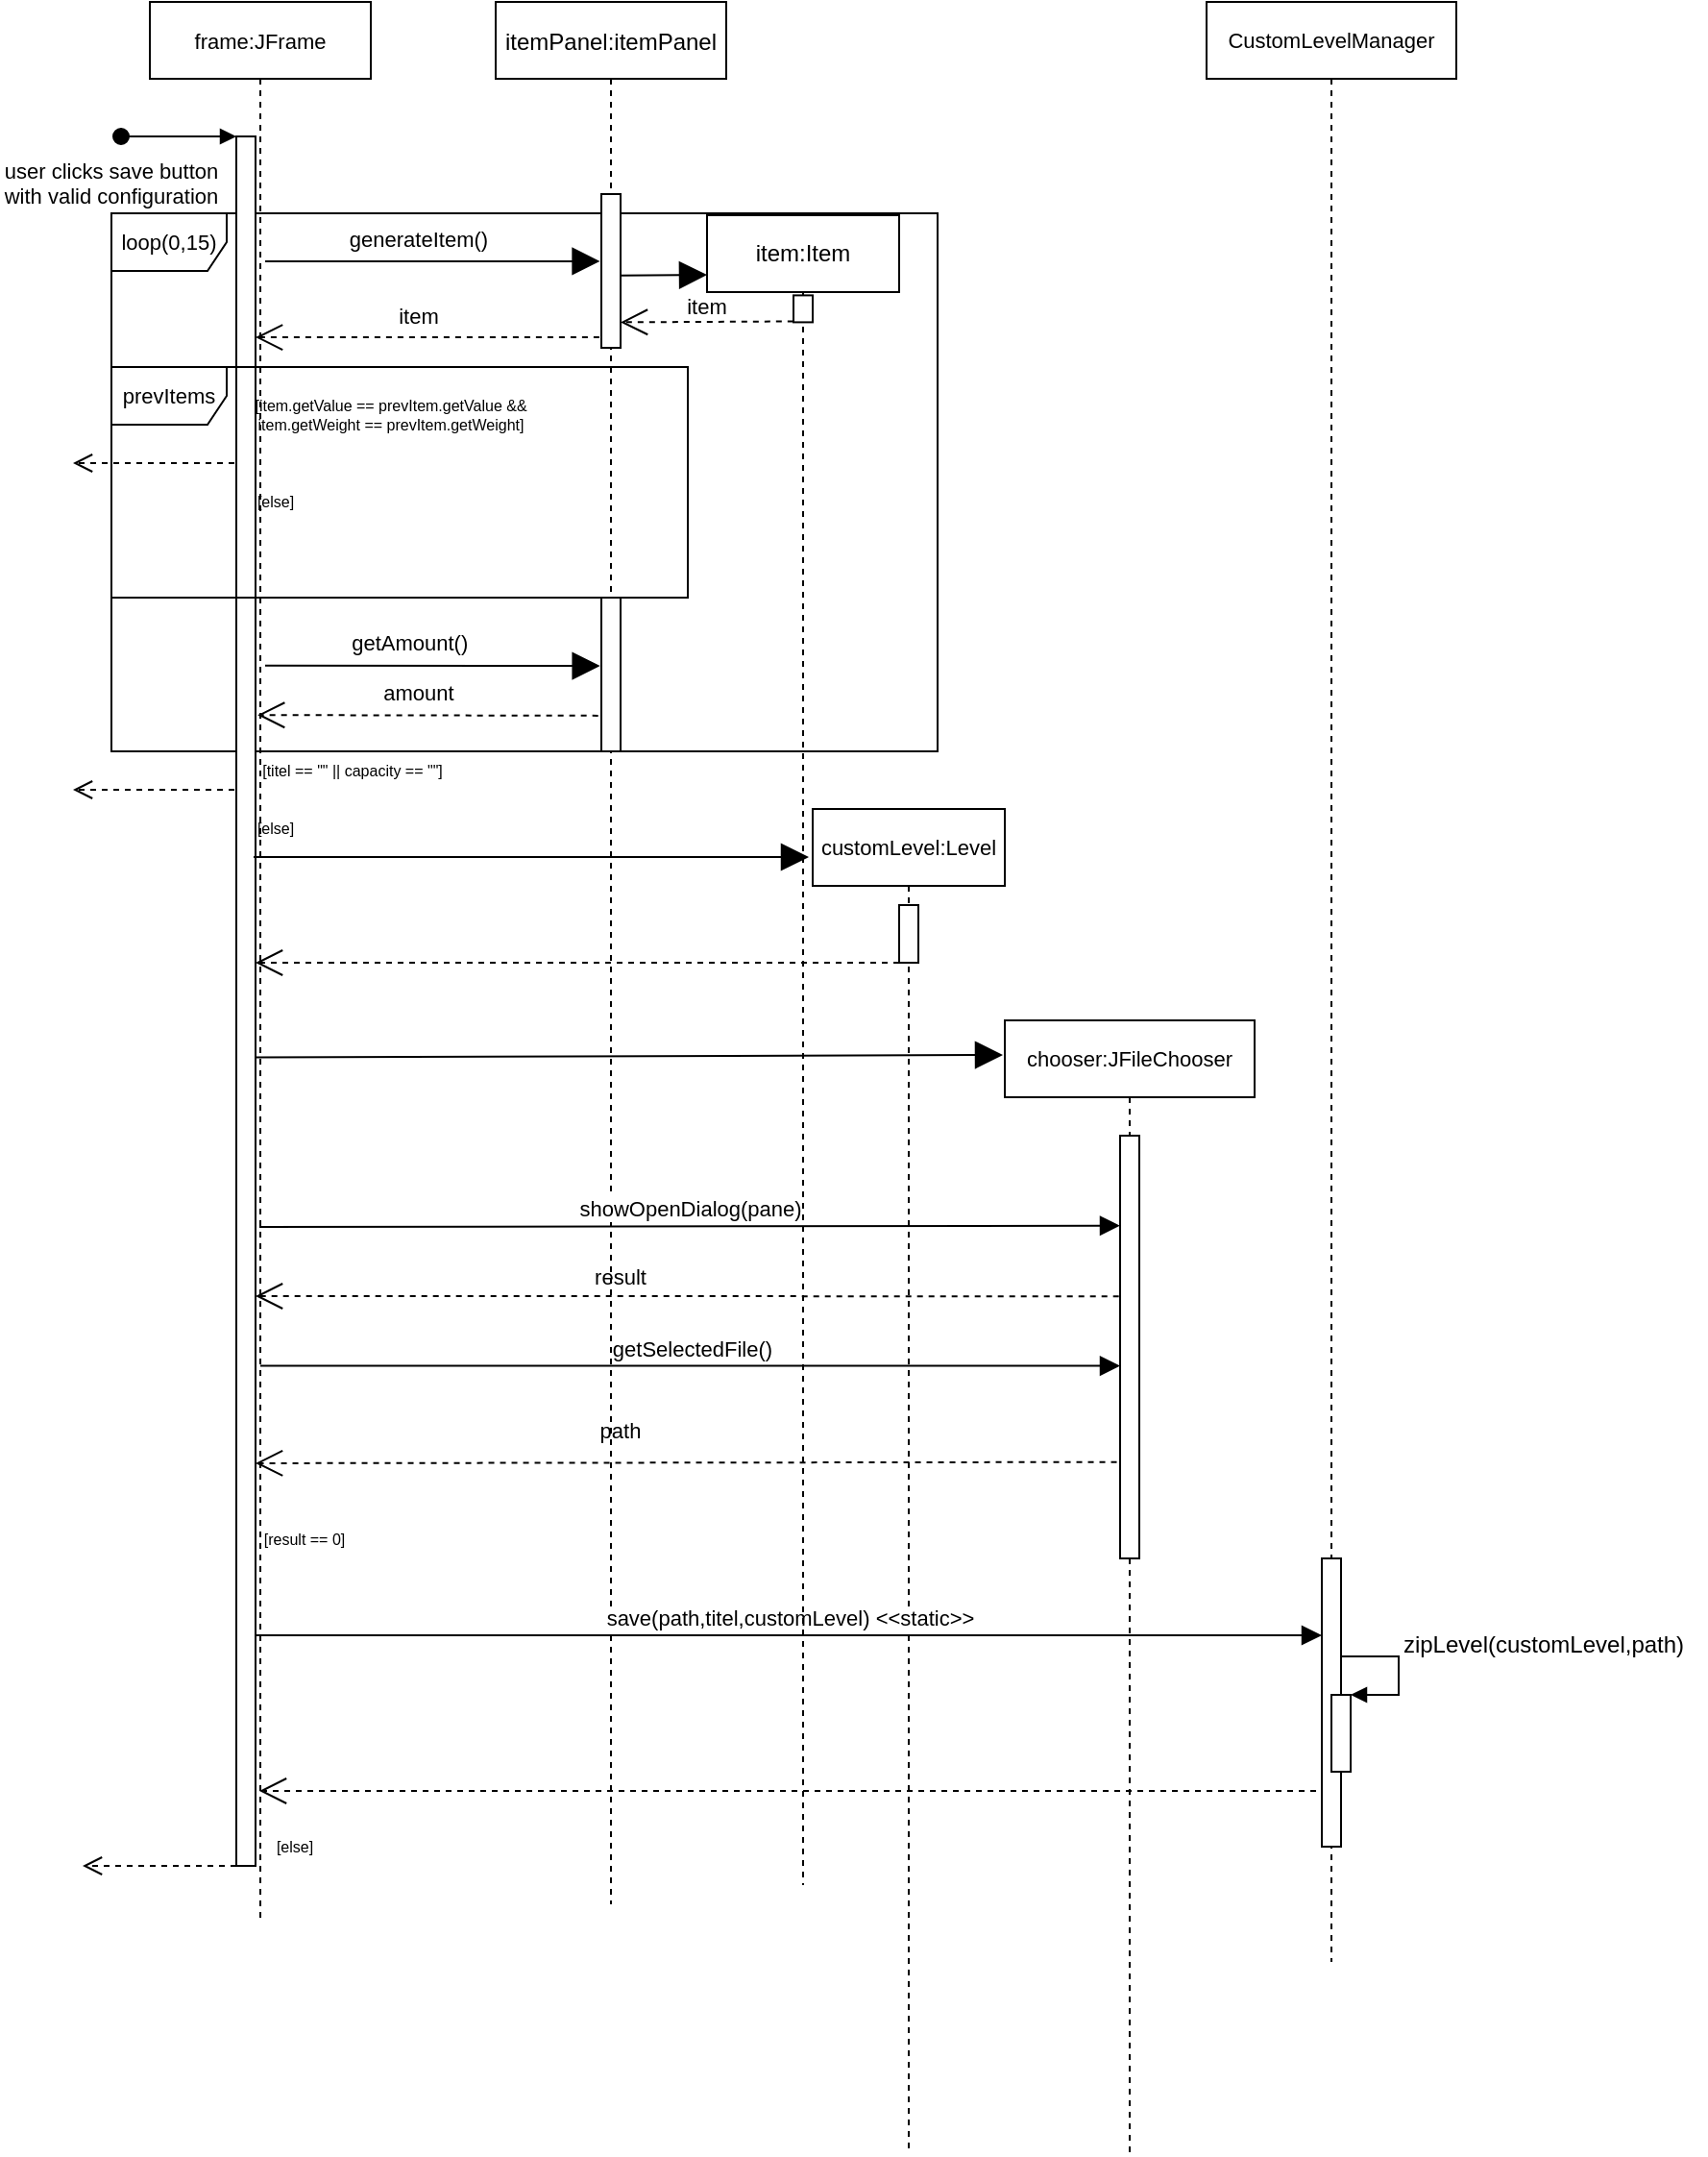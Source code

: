 <mxfile version="20.8.10" type="github">
  <diagram id="kgpKYQtTHZ0yAKxKKP6v" name="Page-1">
    <mxGraphModel dx="1509" dy="832" grid="1" gridSize="10" guides="1" tooltips="1" connect="1" arrows="1" fold="1" page="1" pageScale="1" pageWidth="850" pageHeight="1100" math="0" shadow="0">
      <root>
        <mxCell id="0" />
        <mxCell id="1" parent="0" />
        <mxCell id="2r4D0COfhXqqiY9Dbk7g-2" value="loop(0,15)" style="shape=umlFrame;whiteSpace=wrap;html=1;fontSize=11;fillColor=none;" parent="1" vertex="1">
          <mxGeometry x="100" y="190" width="430" height="280" as="geometry" />
        </mxCell>
        <mxCell id="3nuBFxr9cyL0pnOWT2aG-1" value="frame:JFrame" style="shape=umlLifeline;perimeter=lifelinePerimeter;container=1;collapsible=0;recursiveResize=0;rounded=0;shadow=0;strokeWidth=1;fontSize=11;" parent="1" vertex="1">
          <mxGeometry x="120" y="80" width="115" height="1000" as="geometry" />
        </mxCell>
        <mxCell id="3nuBFxr9cyL0pnOWT2aG-2" value="" style="points=[];perimeter=orthogonalPerimeter;rounded=0;shadow=0;strokeWidth=1;" parent="3nuBFxr9cyL0pnOWT2aG-1" vertex="1">
          <mxGeometry x="45" y="70" width="10" height="900" as="geometry" />
        </mxCell>
        <mxCell id="3nuBFxr9cyL0pnOWT2aG-3" value="user clicks save button&#xa;with valid configuration" style="verticalAlign=bottom;startArrow=oval;endArrow=block;startSize=8;shadow=0;strokeWidth=1;" parent="3nuBFxr9cyL0pnOWT2aG-1" target="3nuBFxr9cyL0pnOWT2aG-2" edge="1">
          <mxGeometry x="-1" y="-40" relative="1" as="geometry">
            <mxPoint x="-15" y="70" as="sourcePoint" />
            <mxPoint x="-5" as="offset" />
          </mxGeometry>
        </mxCell>
        <mxCell id="2r4D0COfhXqqiY9Dbk7g-29" value="" style="endArrow=open;endFill=0;endSize=12;html=1;rounded=0;fontSize=11;entryX=0.276;entryY=0.834;entryDx=0;entryDy=0;entryPerimeter=0;exitX=-0.173;exitY=0.772;exitDx=0;exitDy=0;exitPerimeter=0;dashed=1;" parent="3nuBFxr9cyL0pnOWT2aG-1" source="2r4D0COfhXqqiY9Dbk7g-17" edge="1">
          <mxGeometry width="160" relative="1" as="geometry">
            <mxPoint x="455.99" y="760" as="sourcePoint" />
            <mxPoint x="55" y="760.48" as="targetPoint" />
          </mxGeometry>
        </mxCell>
        <mxCell id="TD-w0lmRJ8lh9xXf60Sn-9" value="[else]" style="text;html=1;align=center;verticalAlign=middle;resizable=0;points=[];autosize=1;strokeColor=none;fillColor=none;fontSize=8;" vertex="1" parent="3nuBFxr9cyL0pnOWT2aG-1">
          <mxGeometry x="45" y="420" width="40" height="20" as="geometry" />
        </mxCell>
        <mxCell id="TD-w0lmRJ8lh9xXf60Sn-10" value="[result == 0]" style="text;html=1;align=center;verticalAlign=middle;resizable=0;points=[];autosize=1;strokeColor=none;fillColor=none;fontSize=8;" vertex="1" parent="3nuBFxr9cyL0pnOWT2aG-1">
          <mxGeometry x="45" y="790" width="70" height="20" as="geometry" />
        </mxCell>
        <mxCell id="TD-w0lmRJ8lh9xXf60Sn-11" value="[else]" style="text;html=1;align=center;verticalAlign=middle;resizable=0;points=[];autosize=1;strokeColor=none;fillColor=none;fontSize=8;" vertex="1" parent="3nuBFxr9cyL0pnOWT2aG-1">
          <mxGeometry x="55" y="950" width="40" height="20" as="geometry" />
        </mxCell>
        <mxCell id="3nuBFxr9cyL0pnOWT2aG-5" value="itemPanel:itemPanel" style="shape=umlLifeline;perimeter=lifelinePerimeter;container=1;collapsible=0;recursiveResize=0;rounded=0;shadow=0;strokeWidth=1;" parent="1" vertex="1">
          <mxGeometry x="300" y="80" width="120" height="990" as="geometry" />
        </mxCell>
        <mxCell id="LOb4m-uqJcy3Hizd3TBj-1" value="" style="html=1;points=[];perimeter=orthogonalPerimeter;" parent="3nuBFxr9cyL0pnOWT2aG-5" vertex="1">
          <mxGeometry x="55" y="100" width="10" height="80" as="geometry" />
        </mxCell>
        <mxCell id="LOb4m-uqJcy3Hizd3TBj-2" value="" style="html=1;points=[];perimeter=orthogonalPerimeter;" parent="3nuBFxr9cyL0pnOWT2aG-5" vertex="1">
          <mxGeometry x="55" y="310" width="10" height="80" as="geometry" />
        </mxCell>
        <mxCell id="2r4D0COfhXqqiY9Dbk7g-4" value="" style="endArrow=block;endFill=1;endSize=12;html=1;rounded=0;fontSize=11;entryX=-0.071;entryY=0.229;entryDx=0;entryDy=0;entryPerimeter=0;" parent="1" edge="1">
          <mxGeometry width="160" relative="1" as="geometry">
            <mxPoint x="180" y="215" as="sourcePoint" />
            <mxPoint x="354.29" y="214.96" as="targetPoint" />
          </mxGeometry>
        </mxCell>
        <mxCell id="2r4D0COfhXqqiY9Dbk7g-5" value="generateItem()" style="text;align=center;fontStyle=0;verticalAlign=middle;spacingLeft=3;spacingRight=3;strokeColor=none;rotatable=0;points=[[0,0.5],[1,0.5]];portConstraint=eastwest;fontSize=11;fillColor=none;" parent="1" vertex="1">
          <mxGeometry x="220" y="190" width="80" height="26" as="geometry" />
        </mxCell>
        <mxCell id="2r4D0COfhXqqiY9Dbk7g-6" value="" style="endArrow=open;endFill=0;endSize=12;html=1;rounded=0;fontSize=11;exitX=-0.105;exitY=0.932;exitDx=0;exitDy=0;exitPerimeter=0;dashed=1;" parent="1" source="LOb4m-uqJcy3Hizd3TBj-1" target="3nuBFxr9cyL0pnOWT2aG-2" edge="1">
          <mxGeometry width="160" relative="1" as="geometry">
            <mxPoint x="353.81" y="242.32" as="sourcePoint" />
            <mxPoint x="350" y="150" as="targetPoint" />
          </mxGeometry>
        </mxCell>
        <mxCell id="2r4D0COfhXqqiY9Dbk7g-7" value="item" style="text;align=center;fontStyle=0;verticalAlign=middle;spacingLeft=3;spacingRight=3;strokeColor=none;rotatable=0;points=[[0,0.5],[1,0.5]];portConstraint=eastwest;fontSize=11;fillColor=none;" parent="1" vertex="1">
          <mxGeometry x="220" y="230" width="80" height="26" as="geometry" />
        </mxCell>
        <mxCell id="2r4D0COfhXqqiY9Dbk7g-8" value="" style="endArrow=block;endFill=1;endSize=12;html=1;rounded=0;fontSize=11;entryX=-0.067;entryY=0.538;entryDx=0;entryDy=0;entryPerimeter=0;" parent="1" edge="1">
          <mxGeometry width="160" relative="1" as="geometry">
            <mxPoint x="180" y="425.4" as="sourcePoint" />
            <mxPoint x="354.33" y="425.52" as="targetPoint" />
          </mxGeometry>
        </mxCell>
        <mxCell id="2r4D0COfhXqqiY9Dbk7g-9" value="getAmount()" style="text;align=center;fontStyle=0;verticalAlign=middle;spacingLeft=3;spacingRight=3;strokeColor=none;rotatable=0;points=[[0,0.5],[1,0.5]];portConstraint=eastwest;fontSize=11;fillColor=none;" parent="1" vertex="1">
          <mxGeometry x="215.35" y="400" width="80" height="26" as="geometry" />
        </mxCell>
        <mxCell id="2r4D0COfhXqqiY9Dbk7g-10" value="" style="endArrow=open;endFill=0;endSize=12;html=1;rounded=0;fontSize=11;exitX=-0.167;exitY=0.646;exitDx=0;exitDy=0;exitPerimeter=0;entryX=1.107;entryY=0.183;entryDx=0;entryDy=0;entryPerimeter=0;dashed=1;" parent="1" edge="1">
          <mxGeometry width="160" relative="1" as="geometry">
            <mxPoint x="353.33" y="451.44" as="sourcePoint" />
            <mxPoint x="176.07" y="451.1" as="targetPoint" />
          </mxGeometry>
        </mxCell>
        <mxCell id="2r4D0COfhXqqiY9Dbk7g-11" value="amount" style="text;align=center;fontStyle=0;verticalAlign=middle;spacingLeft=3;spacingRight=3;strokeColor=none;rotatable=0;points=[[0,0.5],[1,0.5]];portConstraint=eastwest;fontSize=11;fillColor=none;dashed=1;" parent="1" vertex="1">
          <mxGeometry x="220" y="426" width="80" height="26" as="geometry" />
        </mxCell>
        <mxCell id="2r4D0COfhXqqiY9Dbk7g-13" value="" style="endArrow=block;endFill=1;endSize=12;html=1;rounded=0;fontSize=11;entryX=0;entryY=0.5;entryDx=0;entryDy=0;" parent="1" edge="1">
          <mxGeometry width="160" relative="1" as="geometry">
            <mxPoint x="174" y="525" as="sourcePoint" />
            <mxPoint x="463" y="525" as="targetPoint" />
          </mxGeometry>
        </mxCell>
        <mxCell id="2r4D0COfhXqqiY9Dbk7g-14" value="customLevel:Level" style="shape=umlLifeline;perimeter=lifelinePerimeter;whiteSpace=wrap;html=1;container=1;collapsible=0;recursiveResize=0;outlineConnect=0;fontSize=11;fillColor=none;" parent="1" vertex="1">
          <mxGeometry x="465" y="500" width="100" height="700" as="geometry" />
        </mxCell>
        <mxCell id="LOb4m-uqJcy3Hizd3TBj-4" value="" style="html=1;points=[];perimeter=orthogonalPerimeter;" parent="2r4D0COfhXqqiY9Dbk7g-14" vertex="1">
          <mxGeometry x="45" y="50" width="10" height="30" as="geometry" />
        </mxCell>
        <mxCell id="2r4D0COfhXqqiY9Dbk7g-15" value="chooser:JFileChooser" style="shape=umlLifeline;perimeter=lifelinePerimeter;whiteSpace=wrap;html=1;container=1;collapsible=0;recursiveResize=0;outlineConnect=0;fontSize=11;fillColor=none;" parent="1" vertex="1">
          <mxGeometry x="565" y="610" width="130" height="590" as="geometry" />
        </mxCell>
        <mxCell id="2r4D0COfhXqqiY9Dbk7g-17" value="" style="html=1;points=[];perimeter=orthogonalPerimeter;fontSize=11;fillColor=default;" parent="2r4D0COfhXqqiY9Dbk7g-15" vertex="1">
          <mxGeometry x="60" y="60" width="10" height="220" as="geometry" />
        </mxCell>
        <mxCell id="2r4D0COfhXqqiY9Dbk7g-25" value="getSelectedFile()" style="html=1;verticalAlign=bottom;endArrow=block;endSize=8;rounded=0;fontSize=11;entryX=0;entryY=0.213;entryDx=0;entryDy=0;entryPerimeter=0;endFill=1;" parent="2r4D0COfhXqqiY9Dbk7g-15" source="3nuBFxr9cyL0pnOWT2aG-1" edge="1">
          <mxGeometry relative="1" as="geometry">
            <mxPoint x="-350" y="179.72" as="sourcePoint" />
            <mxPoint x="60" y="179.797" as="targetPoint" />
          </mxGeometry>
        </mxCell>
        <mxCell id="2r4D0COfhXqqiY9Dbk7g-19" value="showOpenDialog(pane)" style="html=1;verticalAlign=bottom;endArrow=block;endSize=8;rounded=0;fontSize=11;entryX=0;entryY=0.213;entryDx=0;entryDy=0;entryPerimeter=0;exitX=1.244;exitY=0.475;exitDx=0;exitDy=0;exitPerimeter=0;endFill=1;" parent="1" target="2r4D0COfhXqqiY9Dbk7g-17" edge="1">
          <mxGeometry relative="1" as="geometry">
            <mxPoint x="177" y="717.5" as="sourcePoint" />
            <mxPoint x="235" y="700" as="targetPoint" />
          </mxGeometry>
        </mxCell>
        <mxCell id="2r4D0COfhXqqiY9Dbk7g-20" value="" style="endArrow=block;endFill=1;endSize=12;html=1;rounded=0;fontSize=11;exitX=1.184;exitY=0.377;exitDx=0;exitDy=0;exitPerimeter=0;" parent="1" edge="1">
          <mxGeometry width="160" relative="1" as="geometry">
            <mxPoint x="175" y="629.3" as="sourcePoint" />
            <mxPoint x="564" y="628" as="targetPoint" />
          </mxGeometry>
        </mxCell>
        <mxCell id="2r4D0COfhXqqiY9Dbk7g-21" value="" style="endArrow=open;endFill=0;endSize=12;html=1;rounded=0;fontSize=11;entryX=1.078;entryY=0.515;entryDx=0;entryDy=0;entryPerimeter=0;exitX=-0.065;exitY=0.38;exitDx=0;exitDy=0;exitPerimeter=0;dashed=1;" parent="1" source="2r4D0COfhXqqiY9Dbk7g-17" edge="1">
          <mxGeometry width="160" relative="1" as="geometry">
            <mxPoint x="331.65" y="845.44" as="sourcePoint" />
            <mxPoint x="175" y="753.5" as="targetPoint" />
          </mxGeometry>
        </mxCell>
        <mxCell id="2r4D0COfhXqqiY9Dbk7g-22" value="result" style="text;align=center;fontStyle=0;verticalAlign=middle;spacingLeft=3;spacingRight=3;strokeColor=none;rotatable=0;points=[[0,0.5],[1,0.5]];portConstraint=eastwest;fontSize=11;fillColor=none;" parent="1" vertex="1">
          <mxGeometry x="325" y="730" width="80" height="26" as="geometry" />
        </mxCell>
        <mxCell id="2r4D0COfhXqqiY9Dbk7g-26" value="path" style="text;align=center;fontStyle=0;verticalAlign=middle;spacingLeft=3;spacingRight=3;strokeColor=none;rotatable=0;points=[[0,0.5],[1,0.5]];portConstraint=eastwest;fontSize=11;fillColor=none;" parent="1" vertex="1">
          <mxGeometry x="325" y="810" width="80" height="26" as="geometry" />
        </mxCell>
        <mxCell id="2r4D0COfhXqqiY9Dbk7g-32" value="CustomLevelManager" style="shape=umlLifeline;perimeter=lifelinePerimeter;whiteSpace=wrap;html=1;container=1;collapsible=0;recursiveResize=0;outlineConnect=0;fontSize=11;fillColor=none;" parent="1" vertex="1">
          <mxGeometry x="670" y="80" width="130" height="1020" as="geometry" />
        </mxCell>
        <mxCell id="2r4D0COfhXqqiY9Dbk7g-33" value="" style="html=1;points=[];perimeter=orthogonalPerimeter;fontSize=11;fillColor=default;" parent="2r4D0COfhXqqiY9Dbk7g-32" vertex="1">
          <mxGeometry x="60" y="810" width="10" height="150" as="geometry" />
        </mxCell>
        <mxCell id="LOb4m-uqJcy3Hizd3TBj-13" value="" style="html=1;points=[];perimeter=orthogonalPerimeter;" parent="2r4D0COfhXqqiY9Dbk7g-32" vertex="1">
          <mxGeometry x="65" y="881" width="10" height="40" as="geometry" />
        </mxCell>
        <mxCell id="LOb4m-uqJcy3Hizd3TBj-17" value="" style="edgeStyle=orthogonalEdgeStyle;html=1;align=left;spacingLeft=2;endArrow=block;rounded=0;entryX=1;entryY=0;" parent="2r4D0COfhXqqiY9Dbk7g-32" edge="1">
          <mxGeometry relative="1" as="geometry">
            <mxPoint x="70" y="861" as="sourcePoint" />
            <Array as="points">
              <mxPoint x="100" y="861" />
            </Array>
            <mxPoint x="75" y="881" as="targetPoint" />
          </mxGeometry>
        </mxCell>
        <mxCell id="2r4D0COfhXqqiY9Dbk7g-34" value="save(path,titel,customLevel) &amp;lt;&amp;lt;static&amp;gt;&amp;gt;" style="html=1;verticalAlign=bottom;endArrow=block;endSize=8;rounded=0;fontSize=11;endFill=1;" parent="1" target="2r4D0COfhXqqiY9Dbk7g-33" edge="1">
          <mxGeometry relative="1" as="geometry">
            <mxPoint x="175" y="930" as="sourcePoint" />
            <mxPoint x="730" y="920" as="targetPoint" />
          </mxGeometry>
        </mxCell>
        <mxCell id="2r4D0COfhXqqiY9Dbk7g-35" value="" style="endArrow=open;endFill=0;endSize=12;html=1;rounded=0;fontSize=11;dashed=1;" parent="1" edge="1">
          <mxGeometry width="160" relative="1" as="geometry">
            <mxPoint x="727" y="1011" as="sourcePoint" />
            <mxPoint x="177" y="1011" as="targetPoint" />
          </mxGeometry>
        </mxCell>
        <mxCell id="LOb4m-uqJcy3Hizd3TBj-5" value="" style="endArrow=open;dashed=1;endFill=0;endSize=12;html=1;rounded=0;" parent="1" edge="1">
          <mxGeometry width="160" relative="1" as="geometry">
            <mxPoint x="510" y="580" as="sourcePoint" />
            <mxPoint x="175" y="580" as="targetPoint" />
          </mxGeometry>
        </mxCell>
        <mxCell id="LOb4m-uqJcy3Hizd3TBj-6" value="item:Item" style="shape=umlLifeline;perimeter=lifelinePerimeter;whiteSpace=wrap;html=1;container=1;collapsible=0;recursiveResize=0;outlineConnect=0;" parent="1" vertex="1">
          <mxGeometry x="410" y="191" width="100" height="869" as="geometry" />
        </mxCell>
        <mxCell id="LOb4m-uqJcy3Hizd3TBj-7" value="" style="html=1;points=[];perimeter=orthogonalPerimeter;" parent="LOb4m-uqJcy3Hizd3TBj-6" vertex="1">
          <mxGeometry x="45" y="41.7" width="10" height="14" as="geometry" />
        </mxCell>
        <mxCell id="LOb4m-uqJcy3Hizd3TBj-11" value="" style="endArrow=open;endFill=0;endSize=12;html=1;rounded=0;fontSize=11;dashed=1;exitX=-0.008;exitY=0.967;exitDx=0;exitDy=0;exitPerimeter=0;" parent="LOb4m-uqJcy3Hizd3TBj-6" source="LOb4m-uqJcy3Hizd3TBj-7" edge="1">
          <mxGeometry width="160" relative="1" as="geometry">
            <mxPoint x="40" y="55.4" as="sourcePoint" />
            <mxPoint x="-45" y="55.7" as="targetPoint" />
          </mxGeometry>
        </mxCell>
        <mxCell id="LOb4m-uqJcy3Hizd3TBj-10" value="" style="endArrow=block;endFill=1;endSize=12;html=1;rounded=0;fontSize=11;exitX=0.957;exitY=0.53;exitDx=0;exitDy=0;exitPerimeter=0;" parent="1" source="LOb4m-uqJcy3Hizd3TBj-1" edge="1">
          <mxGeometry width="160" relative="1" as="geometry">
            <mxPoint x="190" y="225" as="sourcePoint" />
            <mxPoint x="410" y="222" as="targetPoint" />
          </mxGeometry>
        </mxCell>
        <mxCell id="LOb4m-uqJcy3Hizd3TBj-12" value="item" style="text;align=center;fontStyle=0;verticalAlign=middle;spacingLeft=3;spacingRight=3;strokeColor=none;rotatable=0;points=[[0,0.5],[1,0.5]];portConstraint=eastwest;fontSize=11;fillColor=none;" parent="1" vertex="1">
          <mxGeometry x="370" y="225" width="80" height="26" as="geometry" />
        </mxCell>
        <mxCell id="LOb4m-uqJcy3Hizd3TBj-18" value="zipLevel(customLevel,path)" style="text;html=1;align=center;verticalAlign=middle;resizable=0;points=[];autosize=1;strokeColor=none;fillColor=none;" parent="1" vertex="1">
          <mxGeometry x="760" y="920" width="170" height="30" as="geometry" />
        </mxCell>
        <mxCell id="TD-w0lmRJ8lh9xXf60Sn-2" value="prevItems" style="shape=umlFrame;whiteSpace=wrap;html=1;fontSize=11;fillColor=none;" vertex="1" parent="1">
          <mxGeometry x="100" y="270" width="300" height="120" as="geometry" />
        </mxCell>
        <mxCell id="TD-w0lmRJ8lh9xXf60Sn-3" value="&lt;div&gt;[item.getValue == prevItem.getValue &amp;amp;&amp;amp;&lt;/div&gt;&lt;div&gt;item.getWeight == prevItem.getWeight]&lt;/div&gt;" style="text;html=1;align=center;verticalAlign=middle;resizable=0;points=[];autosize=1;strokeColor=none;fillColor=none;fontSize=8;" vertex="1" parent="1">
          <mxGeometry x="165" y="280" width="160" height="30" as="geometry" />
        </mxCell>
        <mxCell id="TD-w0lmRJ8lh9xXf60Sn-5" value="" style="html=1;verticalAlign=bottom;endArrow=open;dashed=1;endSize=8;rounded=0;fontSize=8;" edge="1" parent="1">
          <mxGeometry x="0.286" relative="1" as="geometry">
            <mxPoint x="164" y="320" as="sourcePoint" />
            <mxPoint x="80" y="320" as="targetPoint" />
            <mxPoint as="offset" />
          </mxGeometry>
        </mxCell>
        <mxCell id="TD-w0lmRJ8lh9xXf60Sn-6" value="[else]" style="text;html=1;align=center;verticalAlign=middle;resizable=0;points=[];autosize=1;strokeColor=none;fillColor=none;fontSize=8;" vertex="1" parent="1">
          <mxGeometry x="165" y="330" width="40" height="20" as="geometry" />
        </mxCell>
        <mxCell id="TD-w0lmRJ8lh9xXf60Sn-7" value="[titel == &quot;&quot; || capacity == &quot;&quot;]" style="text;html=1;align=center;verticalAlign=middle;resizable=0;points=[];autosize=1;strokeColor=none;fillColor=none;fontSize=8;" vertex="1" parent="1">
          <mxGeometry x="165" y="470" width="120" height="20" as="geometry" />
        </mxCell>
        <mxCell id="TD-w0lmRJ8lh9xXf60Sn-8" value="" style="html=1;verticalAlign=bottom;endArrow=open;dashed=1;endSize=8;rounded=0;fontSize=8;" edge="1" parent="1">
          <mxGeometry x="0.286" relative="1" as="geometry">
            <mxPoint x="164" y="490.0" as="sourcePoint" />
            <mxPoint x="80" y="490.0" as="targetPoint" />
            <mxPoint as="offset" />
          </mxGeometry>
        </mxCell>
        <mxCell id="TD-w0lmRJ8lh9xXf60Sn-12" value="" style="html=1;verticalAlign=bottom;endArrow=open;dashed=1;endSize=8;rounded=0;fontSize=8;" edge="1" parent="1">
          <mxGeometry relative="1" as="geometry">
            <mxPoint x="165" y="1050" as="sourcePoint" />
            <mxPoint x="85" y="1050" as="targetPoint" />
          </mxGeometry>
        </mxCell>
      </root>
    </mxGraphModel>
  </diagram>
</mxfile>
